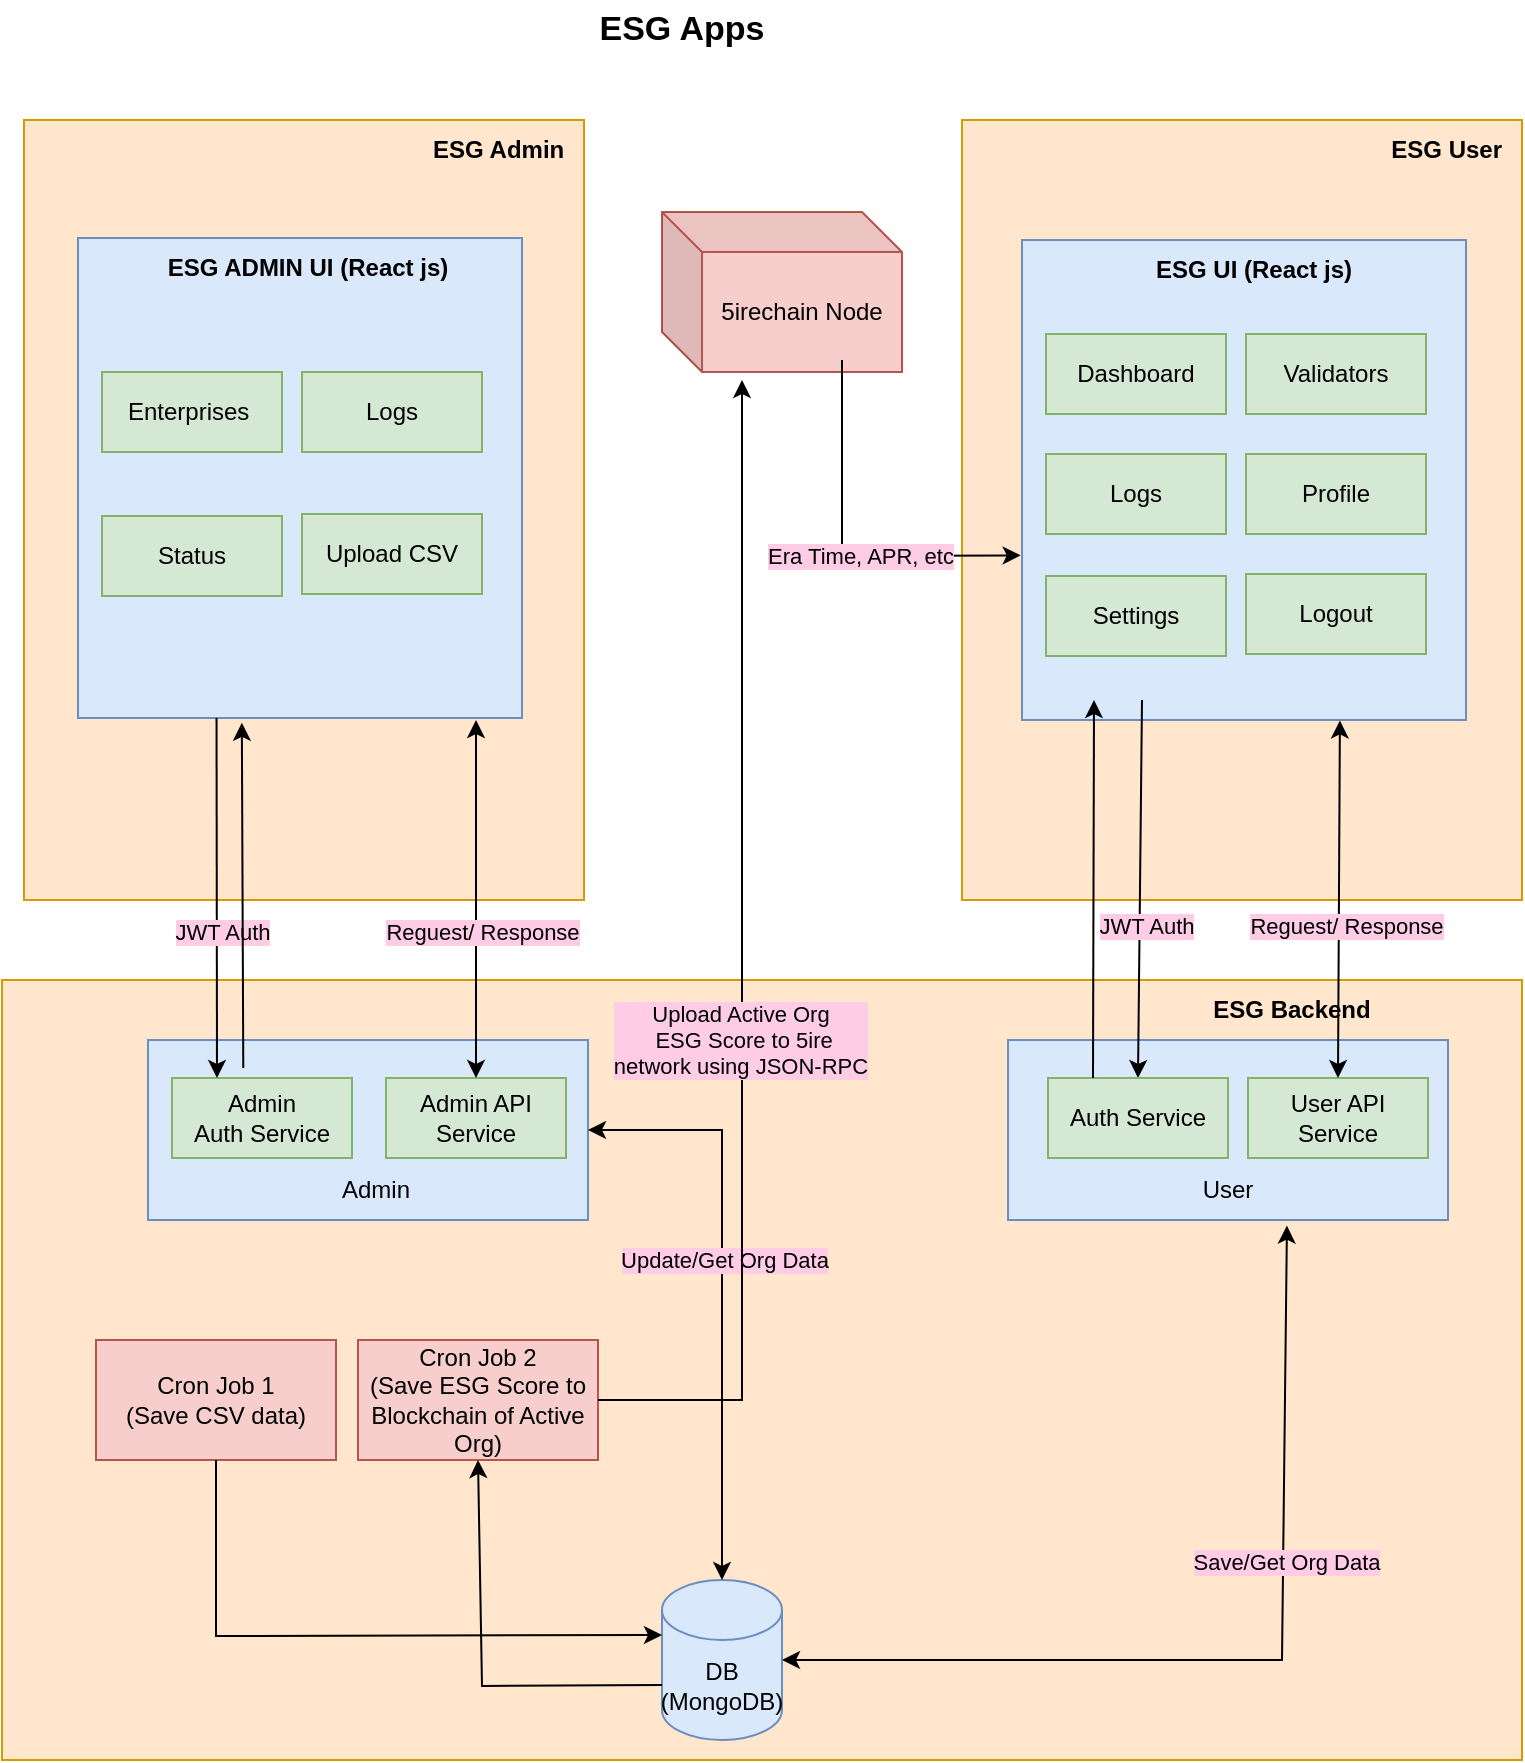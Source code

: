 <mxfile version="21.5.2" type="github">
  <diagram name="Page-1" id="aj00ORtfpLPkY7saenWm">
    <mxGraphModel dx="1569" dy="986" grid="1" gridSize="10" guides="1" tooltips="1" connect="1" arrows="1" fold="1" page="1" pageScale="1" pageWidth="827" pageHeight="1169" math="0" shadow="0">
      <root>
        <mxCell id="0" />
        <mxCell id="1" parent="0" />
        <mxCell id="An4C48waC3ODYYh6WrG2-1" value="&lt;b&gt;&lt;font style=&quot;font-size: 17px;&quot;&gt;ESG Apps&lt;/font&gt;&lt;/b&gt;" style="text;html=1;strokeColor=none;fillColor=none;align=center;verticalAlign=middle;whiteSpace=wrap;rounded=0;" vertex="1" parent="1">
          <mxGeometry x="270" y="40" width="220" height="30" as="geometry" />
        </mxCell>
        <mxCell id="An4C48waC3ODYYh6WrG2-2" value="" style="rounded=0;whiteSpace=wrap;html=1;fillColor=#ffe6cc;strokeColor=#d79b00;" vertex="1" parent="1">
          <mxGeometry x="51" y="100" width="280" height="390" as="geometry" />
        </mxCell>
        <mxCell id="An4C48waC3ODYYh6WrG2-3" value="" style="rounded=0;whiteSpace=wrap;html=1;fillColor=#ffe6cc;strokeColor=#d79b00;" vertex="1" parent="1">
          <mxGeometry x="520" y="100" width="280" height="390" as="geometry" />
        </mxCell>
        <mxCell id="An4C48waC3ODYYh6WrG2-4" value="" style="rounded=0;whiteSpace=wrap;html=1;fillColor=#ffe6cc;strokeColor=#d79b00;" vertex="1" parent="1">
          <mxGeometry x="40" y="530" width="760" height="390" as="geometry" />
        </mxCell>
        <mxCell id="An4C48waC3ODYYh6WrG2-5" value="ESG User&amp;nbsp;" style="text;html=1;strokeColor=none;fillColor=none;align=center;verticalAlign=middle;whiteSpace=wrap;rounded=0;fontStyle=1" vertex="1" parent="1">
          <mxGeometry x="729" y="100" width="70" height="30" as="geometry" />
        </mxCell>
        <mxCell id="An4C48waC3ODYYh6WrG2-6" value="ESG Admin&amp;nbsp;" style="text;html=1;strokeColor=none;fillColor=none;align=center;verticalAlign=middle;whiteSpace=wrap;rounded=0;fontStyle=1" vertex="1" parent="1">
          <mxGeometry x="250" y="100" width="80" height="30" as="geometry" />
        </mxCell>
        <mxCell id="An4C48waC3ODYYh6WrG2-7" value="ESG Backend" style="text;html=1;strokeColor=none;fillColor=none;align=center;verticalAlign=middle;whiteSpace=wrap;rounded=0;fontStyle=1" vertex="1" parent="1">
          <mxGeometry x="640" y="530" width="90" height="30" as="geometry" />
        </mxCell>
        <mxCell id="An4C48waC3ODYYh6WrG2-8" value="" style="rounded=0;whiteSpace=wrap;html=1;fillColor=#dae8fc;strokeColor=#6c8ebf;" vertex="1" parent="1">
          <mxGeometry x="550" y="160" width="222" height="240" as="geometry" />
        </mxCell>
        <mxCell id="An4C48waC3ODYYh6WrG2-9" value="Dashboard" style="rounded=0;whiteSpace=wrap;html=1;fillColor=#d5e8d4;strokeColor=#82b366;" vertex="1" parent="1">
          <mxGeometry x="562" y="207" width="90" height="40" as="geometry" />
        </mxCell>
        <mxCell id="An4C48waC3ODYYh6WrG2-10" value="Validators" style="rounded=0;whiteSpace=wrap;html=1;fillColor=#d5e8d4;strokeColor=#82b366;" vertex="1" parent="1">
          <mxGeometry x="662" y="207" width="90" height="40" as="geometry" />
        </mxCell>
        <mxCell id="An4C48waC3ODYYh6WrG2-11" value="Logs" style="rounded=0;whiteSpace=wrap;html=1;fillColor=#d5e8d4;strokeColor=#82b366;" vertex="1" parent="1">
          <mxGeometry x="562" y="267" width="90" height="40" as="geometry" />
        </mxCell>
        <mxCell id="An4C48waC3ODYYh6WrG2-12" value="Profile" style="rounded=0;whiteSpace=wrap;html=1;fillColor=#d5e8d4;strokeColor=#82b366;" vertex="1" parent="1">
          <mxGeometry x="662" y="267" width="90" height="40" as="geometry" />
        </mxCell>
        <mxCell id="An4C48waC3ODYYh6WrG2-13" value="Settings" style="rounded=0;whiteSpace=wrap;html=1;fillColor=#d5e8d4;strokeColor=#82b366;" vertex="1" parent="1">
          <mxGeometry x="562" y="328" width="90" height="40" as="geometry" />
        </mxCell>
        <mxCell id="An4C48waC3ODYYh6WrG2-14" value="ESG UI (React js)" style="text;html=1;strokeColor=none;fillColor=none;align=center;verticalAlign=middle;whiteSpace=wrap;rounded=0;fontStyle=1" vertex="1" parent="1">
          <mxGeometry x="613" y="160" width="106" height="30" as="geometry" />
        </mxCell>
        <mxCell id="An4C48waC3ODYYh6WrG2-16" value="" style="rounded=0;whiteSpace=wrap;html=1;fillColor=#dae8fc;strokeColor=#6c8ebf;" vertex="1" parent="1">
          <mxGeometry x="543" y="560" width="220" height="90" as="geometry" />
        </mxCell>
        <mxCell id="An4C48waC3ODYYh6WrG2-18" value="" style="endArrow=classic;html=1;rounded=0;entryX=0.5;entryY=0;entryDx=0;entryDy=0;" edge="1" parent="1" target="An4C48waC3ODYYh6WrG2-19">
          <mxGeometry width="50" height="50" relative="1" as="geometry">
            <mxPoint x="610" y="390" as="sourcePoint" />
            <mxPoint x="534" y="560" as="targetPoint" />
          </mxGeometry>
        </mxCell>
        <mxCell id="An4C48waC3ODYYh6WrG2-20" value="JWT Auth" style="edgeLabel;html=1;align=center;verticalAlign=middle;resizable=0;points=[];labelBackgroundColor=#FFCCE6;" vertex="1" connectable="0" parent="An4C48waC3ODYYh6WrG2-18">
          <mxGeometry x="-0.004" y="2" relative="1" as="geometry">
            <mxPoint x="1" y="19" as="offset" />
          </mxGeometry>
        </mxCell>
        <mxCell id="An4C48waC3ODYYh6WrG2-19" value="Auth Service" style="rounded=0;whiteSpace=wrap;html=1;fillColor=#d5e8d4;strokeColor=#82b366;" vertex="1" parent="1">
          <mxGeometry x="563" y="579" width="90" height="40" as="geometry" />
        </mxCell>
        <mxCell id="An4C48waC3ODYYh6WrG2-21" value="" style="endArrow=classic;html=1;rounded=0;exitX=0.25;exitY=0;exitDx=0;exitDy=0;" edge="1" parent="1" source="An4C48waC3ODYYh6WrG2-19">
          <mxGeometry width="50" height="50" relative="1" as="geometry">
            <mxPoint x="512" y="560" as="sourcePoint" />
            <mxPoint x="586" y="390" as="targetPoint" />
          </mxGeometry>
        </mxCell>
        <mxCell id="An4C48waC3ODYYh6WrG2-23" value="Logout" style="rounded=0;whiteSpace=wrap;html=1;fillColor=#d5e8d4;strokeColor=#82b366;" vertex="1" parent="1">
          <mxGeometry x="662" y="327" width="90" height="40" as="geometry" />
        </mxCell>
        <mxCell id="An4C48waC3ODYYh6WrG2-24" value="User API Service" style="rounded=0;whiteSpace=wrap;html=1;fillColor=#d5e8d4;strokeColor=#82b366;" vertex="1" parent="1">
          <mxGeometry x="663" y="579" width="90" height="40" as="geometry" />
        </mxCell>
        <mxCell id="An4C48waC3ODYYh6WrG2-25" value="" style="endArrow=classic;startArrow=classic;html=1;rounded=0;entryX=0.5;entryY=0;entryDx=0;entryDy=0;exitX=0.716;exitY=1.001;exitDx=0;exitDy=0;exitPerimeter=0;" edge="1" parent="1" source="An4C48waC3ODYYh6WrG2-8" target="An4C48waC3ODYYh6WrG2-24">
          <mxGeometry width="50" height="50" relative="1" as="geometry">
            <mxPoint x="580" y="360" as="sourcePoint" />
            <mxPoint x="630" y="310" as="targetPoint" />
          </mxGeometry>
        </mxCell>
        <mxCell id="An4C48waC3ODYYh6WrG2-26" value="Reguest/ Response" style="edgeLabel;html=1;align=center;verticalAlign=middle;resizable=0;points=[];labelBackgroundColor=#FFCCE6;" vertex="1" connectable="0" parent="An4C48waC3ODYYh6WrG2-25">
          <mxGeometry x="-0.028" y="3" relative="1" as="geometry">
            <mxPoint y="15" as="offset" />
          </mxGeometry>
        </mxCell>
        <mxCell id="An4C48waC3ODYYh6WrG2-27" value="" style="rounded=0;whiteSpace=wrap;html=1;fillColor=#dae8fc;strokeColor=#6c8ebf;" vertex="1" parent="1">
          <mxGeometry x="78" y="159" width="222" height="240" as="geometry" />
        </mxCell>
        <mxCell id="An4C48waC3ODYYh6WrG2-28" value="Enterprises&amp;nbsp;" style="rounded=0;whiteSpace=wrap;html=1;fillColor=#d5e8d4;strokeColor=#82b366;" vertex="1" parent="1">
          <mxGeometry x="90" y="226" width="90" height="40" as="geometry" />
        </mxCell>
        <mxCell id="An4C48waC3ODYYh6WrG2-29" value="Logs" style="rounded=0;whiteSpace=wrap;html=1;fillColor=#d5e8d4;strokeColor=#82b366;" vertex="1" parent="1">
          <mxGeometry x="190" y="226" width="90" height="40" as="geometry" />
        </mxCell>
        <mxCell id="An4C48waC3ODYYh6WrG2-30" value="Status" style="rounded=0;whiteSpace=wrap;html=1;fillColor=#d5e8d4;strokeColor=#82b366;" vertex="1" parent="1">
          <mxGeometry x="90" y="298" width="90" height="40" as="geometry" />
        </mxCell>
        <mxCell id="An4C48waC3ODYYh6WrG2-31" value="Upload CSV" style="rounded=0;whiteSpace=wrap;html=1;fillColor=#d5e8d4;strokeColor=#82b366;" vertex="1" parent="1">
          <mxGeometry x="190" y="297" width="90" height="40" as="geometry" />
        </mxCell>
        <mxCell id="An4C48waC3ODYYh6WrG2-33" value="ESG ADMIN UI (React js)" style="text;html=1;strokeColor=none;fillColor=none;align=center;verticalAlign=middle;whiteSpace=wrap;rounded=0;fontStyle=1" vertex="1" parent="1">
          <mxGeometry x="113" y="159" width="160" height="30" as="geometry" />
        </mxCell>
        <mxCell id="An4C48waC3ODYYh6WrG2-36" value="User" style="text;html=1;strokeColor=none;fillColor=none;align=center;verticalAlign=middle;whiteSpace=wrap;rounded=0;" vertex="1" parent="1">
          <mxGeometry x="623" y="620" width="60" height="30" as="geometry" />
        </mxCell>
        <mxCell id="An4C48waC3ODYYh6WrG2-37" value="" style="rounded=0;whiteSpace=wrap;html=1;fillColor=#dae8fc;strokeColor=#6c8ebf;" vertex="1" parent="1">
          <mxGeometry x="113" y="560" width="220" height="90" as="geometry" />
        </mxCell>
        <mxCell id="An4C48waC3ODYYh6WrG2-38" value="Admin&lt;br&gt;Auth Service" style="rounded=0;whiteSpace=wrap;html=1;fillColor=#d5e8d4;strokeColor=#82b366;" vertex="1" parent="1">
          <mxGeometry x="125" y="579" width="90" height="40" as="geometry" />
        </mxCell>
        <mxCell id="An4C48waC3ODYYh6WrG2-39" value="Admin API Service" style="rounded=0;whiteSpace=wrap;html=1;fillColor=#d5e8d4;strokeColor=#82b366;" vertex="1" parent="1">
          <mxGeometry x="232" y="579" width="90" height="40" as="geometry" />
        </mxCell>
        <mxCell id="An4C48waC3ODYYh6WrG2-40" value="Admin" style="text;html=1;strokeColor=none;fillColor=none;align=center;verticalAlign=middle;whiteSpace=wrap;rounded=0;" vertex="1" parent="1">
          <mxGeometry x="197" y="620" width="60" height="30" as="geometry" />
        </mxCell>
        <mxCell id="An4C48waC3ODYYh6WrG2-41" value="" style="endArrow=classic;html=1;rounded=0;exitX=0.312;exitY=1;exitDx=0;exitDy=0;entryX=0.25;entryY=0;entryDx=0;entryDy=0;exitPerimeter=0;" edge="1" parent="1" source="An4C48waC3ODYYh6WrG2-27" target="An4C48waC3ODYYh6WrG2-38">
          <mxGeometry width="50" height="50" relative="1" as="geometry">
            <mxPoint x="544" y="410" as="sourcePoint" />
            <mxPoint x="545" y="589" as="targetPoint" />
          </mxGeometry>
        </mxCell>
        <mxCell id="An4C48waC3ODYYh6WrG2-42" value="JWT Auth" style="edgeLabel;html=1;align=center;verticalAlign=middle;resizable=0;points=[];labelBackgroundColor=#FFCCE6;" vertex="1" connectable="0" parent="An4C48waC3ODYYh6WrG2-41">
          <mxGeometry x="-0.004" y="2" relative="1" as="geometry">
            <mxPoint y="17" as="offset" />
          </mxGeometry>
        </mxCell>
        <mxCell id="An4C48waC3ODYYh6WrG2-43" value="" style="endArrow=classic;html=1;rounded=0;exitX=0.396;exitY=-0.125;exitDx=0;exitDy=0;exitPerimeter=0;entryX=0.369;entryY=1.01;entryDx=0;entryDy=0;entryPerimeter=0;" edge="1" parent="1" source="An4C48waC3ODYYh6WrG2-38" target="An4C48waC3ODYYh6WrG2-27">
          <mxGeometry width="50" height="50" relative="1" as="geometry">
            <mxPoint x="523" y="589" as="sourcePoint" />
            <mxPoint x="276" y="390" as="targetPoint" />
          </mxGeometry>
        </mxCell>
        <mxCell id="An4C48waC3ODYYh6WrG2-44" value="" style="endArrow=classic;startArrow=classic;html=1;rounded=0;entryX=0.5;entryY=0;entryDx=0;entryDy=0;" edge="1" parent="1" target="An4C48waC3ODYYh6WrG2-39">
          <mxGeometry width="50" height="50" relative="1" as="geometry">
            <mxPoint x="277" y="400" as="sourcePoint" />
            <mxPoint x="308" y="578" as="targetPoint" />
            <Array as="points" />
          </mxGeometry>
        </mxCell>
        <mxCell id="An4C48waC3ODYYh6WrG2-45" value="Reguest/ Response" style="edgeLabel;html=1;align=center;verticalAlign=middle;resizable=0;points=[];labelBackgroundColor=#FFCCE6;" vertex="1" connectable="0" parent="An4C48waC3ODYYh6WrG2-44">
          <mxGeometry x="-0.028" y="3" relative="1" as="geometry">
            <mxPoint y="19" as="offset" />
          </mxGeometry>
        </mxCell>
        <mxCell id="An4C48waC3ODYYh6WrG2-46" value="DB&lt;br&gt;(MongoDB)" style="shape=cylinder3;whiteSpace=wrap;html=1;boundedLbl=1;backgroundOutline=1;size=15;fillColor=#dae8fc;strokeColor=#6c8ebf;" vertex="1" parent="1">
          <mxGeometry x="370" y="830" width="60" height="80" as="geometry" />
        </mxCell>
        <mxCell id="An4C48waC3ODYYh6WrG2-47" value="" style="endArrow=classic;startArrow=classic;html=1;rounded=0;entryX=0.634;entryY=1.031;entryDx=0;entryDy=0;entryPerimeter=0;exitX=1;exitY=0.5;exitDx=0;exitDy=0;exitPerimeter=0;" edge="1" parent="1" source="An4C48waC3ODYYh6WrG2-46" target="An4C48waC3ODYYh6WrG2-16">
          <mxGeometry width="50" height="50" relative="1" as="geometry">
            <mxPoint x="410" y="560" as="sourcePoint" />
            <mxPoint x="460" y="510" as="targetPoint" />
            <Array as="points">
              <mxPoint x="680" y="870" />
            </Array>
          </mxGeometry>
        </mxCell>
        <mxCell id="An4C48waC3ODYYh6WrG2-48" value="Save/Get Org Data" style="edgeLabel;html=1;align=center;verticalAlign=middle;resizable=0;points=[];labelBackgroundColor=#FFCCE6;" vertex="1" connectable="0" parent="An4C48waC3ODYYh6WrG2-47">
          <mxGeometry x="0.281" y="-1" relative="1" as="geometry">
            <mxPoint as="offset" />
          </mxGeometry>
        </mxCell>
        <mxCell id="An4C48waC3ODYYh6WrG2-49" value="" style="endArrow=classic;startArrow=classic;html=1;rounded=0;entryX=1;entryY=0.5;entryDx=0;entryDy=0;exitX=0.5;exitY=0;exitDx=0;exitDy=0;exitPerimeter=0;" edge="1" parent="1" source="An4C48waC3ODYYh6WrG2-46" target="An4C48waC3ODYYh6WrG2-37">
          <mxGeometry width="50" height="50" relative="1" as="geometry">
            <mxPoint x="440" y="880" as="sourcePoint" />
            <mxPoint x="619" y="663" as="targetPoint" />
            <Array as="points">
              <mxPoint x="400" y="605" />
            </Array>
          </mxGeometry>
        </mxCell>
        <mxCell id="An4C48waC3ODYYh6WrG2-50" value="Update/Get Org Data" style="edgeLabel;html=1;align=center;verticalAlign=middle;resizable=0;points=[];labelBackgroundColor=#FFCCE6;" vertex="1" connectable="0" parent="An4C48waC3ODYYh6WrG2-49">
          <mxGeometry x="0.281" y="-1" relative="1" as="geometry">
            <mxPoint y="27" as="offset" />
          </mxGeometry>
        </mxCell>
        <mxCell id="An4C48waC3ODYYh6WrG2-52" value="Cron Job 1&lt;br&gt;(Save CSV data)" style="rounded=0;whiteSpace=wrap;html=1;fillColor=#f8cecc;strokeColor=#b85450;" vertex="1" parent="1">
          <mxGeometry x="87" y="710" width="120" height="60" as="geometry" />
        </mxCell>
        <mxCell id="An4C48waC3ODYYh6WrG2-53" value="" style="endArrow=classic;html=1;rounded=0;exitX=0.5;exitY=1;exitDx=0;exitDy=0;entryX=0;entryY=0;entryDx=0;entryDy=27.5;entryPerimeter=0;" edge="1" parent="1" source="An4C48waC3ODYYh6WrG2-52" target="An4C48waC3ODYYh6WrG2-46">
          <mxGeometry width="50" height="50" relative="1" as="geometry">
            <mxPoint x="410" y="570" as="sourcePoint" />
            <mxPoint x="460" y="520" as="targetPoint" />
            <Array as="points">
              <mxPoint x="147" y="858" />
            </Array>
          </mxGeometry>
        </mxCell>
        <mxCell id="An4C48waC3ODYYh6WrG2-54" value="Cron Job 2&lt;br&gt;(Save ESG Score to Blockchain of Active Org)" style="rounded=0;whiteSpace=wrap;html=1;fillColor=#f8cecc;strokeColor=#b85450;" vertex="1" parent="1">
          <mxGeometry x="218" y="710" width="120" height="60" as="geometry" />
        </mxCell>
        <mxCell id="An4C48waC3ODYYh6WrG2-55" value="" style="endArrow=classic;html=1;rounded=0;entryX=0.5;entryY=1;entryDx=0;entryDy=0;exitX=0;exitY=0;exitDx=0;exitDy=52.5;exitPerimeter=0;" edge="1" parent="1" source="An4C48waC3ODYYh6WrG2-46" target="An4C48waC3ODYYh6WrG2-54">
          <mxGeometry width="50" height="50" relative="1" as="geometry">
            <mxPoint x="410" y="570" as="sourcePoint" />
            <mxPoint x="460" y="520" as="targetPoint" />
            <Array as="points">
              <mxPoint x="280" y="883" />
            </Array>
          </mxGeometry>
        </mxCell>
        <mxCell id="An4C48waC3ODYYh6WrG2-56" value="5irechain Node" style="shape=cube;whiteSpace=wrap;html=1;boundedLbl=1;backgroundOutline=1;darkOpacity=0.05;darkOpacity2=0.1;fillColor=#f8cecc;strokeColor=#b85450;" vertex="1" parent="1">
          <mxGeometry x="370" y="146" width="120" height="80" as="geometry" />
        </mxCell>
        <mxCell id="An4C48waC3ODYYh6WrG2-57" value="" style="endArrow=classic;html=1;rounded=0;entryX=-0.003;entryY=0.657;entryDx=0;entryDy=0;entryPerimeter=0;" edge="1" parent="1" target="An4C48waC3ODYYh6WrG2-8">
          <mxGeometry width="50" height="50" relative="1" as="geometry">
            <mxPoint x="460" y="220" as="sourcePoint" />
            <mxPoint x="460" y="470" as="targetPoint" />
            <Array as="points">
              <mxPoint x="460" y="318" />
            </Array>
          </mxGeometry>
        </mxCell>
        <mxCell id="An4C48waC3ODYYh6WrG2-58" value="Era Time, APR, etc" style="edgeLabel;html=1;align=center;verticalAlign=middle;resizable=0;points=[];labelBackgroundColor=#FFCCE6;" vertex="1" connectable="0" parent="An4C48waC3ODYYh6WrG2-57">
          <mxGeometry x="0.186" relative="1" as="geometry">
            <mxPoint x="-4" as="offset" />
          </mxGeometry>
        </mxCell>
        <mxCell id="An4C48waC3ODYYh6WrG2-59" value="" style="endArrow=classic;html=1;rounded=0;exitX=1;exitY=0.5;exitDx=0;exitDy=0;" edge="1" parent="1" source="An4C48waC3ODYYh6WrG2-54">
          <mxGeometry width="50" height="50" relative="1" as="geometry">
            <mxPoint x="410" y="520" as="sourcePoint" />
            <mxPoint x="410" y="230" as="targetPoint" />
            <Array as="points">
              <mxPoint x="410" y="740" />
            </Array>
          </mxGeometry>
        </mxCell>
        <mxCell id="An4C48waC3ODYYh6WrG2-61" value="Upload Active Org&lt;br&gt;&amp;nbsp;ESG Score to&amp;nbsp;5ire &lt;br&gt;network using JSON-RPC" style="edgeLabel;html=1;align=center;verticalAlign=middle;resizable=0;points=[];labelBackgroundColor=#FFCCE6;" vertex="1" connectable="0" parent="An4C48waC3ODYYh6WrG2-59">
          <mxGeometry x="-0.092" y="1" relative="1" as="geometry">
            <mxPoint y="12" as="offset" />
          </mxGeometry>
        </mxCell>
      </root>
    </mxGraphModel>
  </diagram>
</mxfile>
